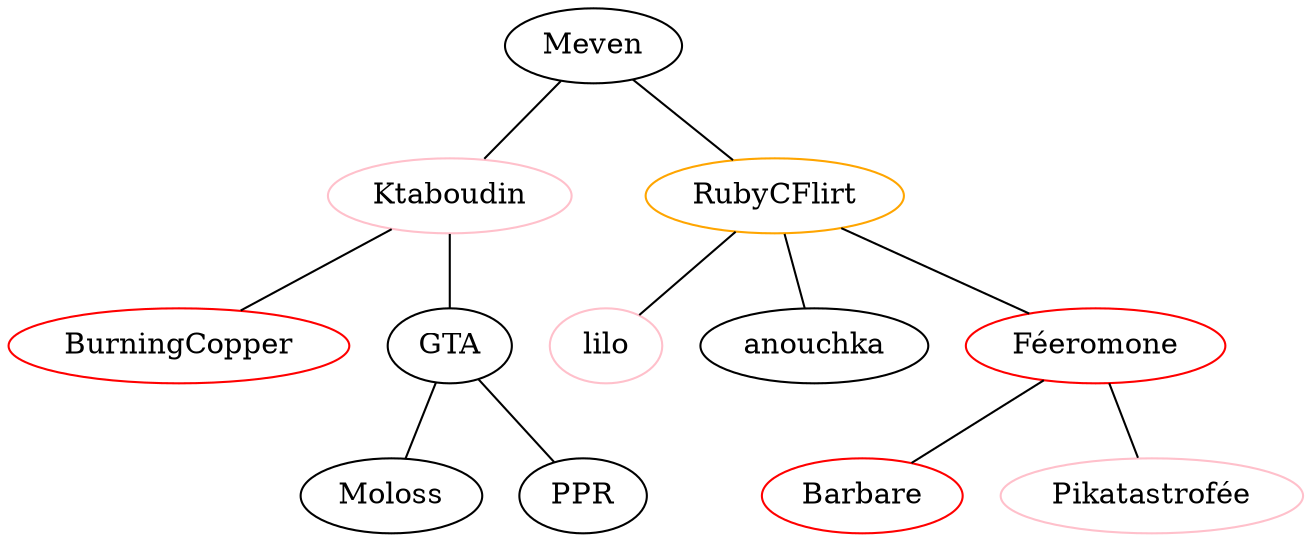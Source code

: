 graph Falmily {
    // list of names
    meven [label="Meven", color="black", fillcolor="blue"];
      alix [label="Ktaboudin", color="pink"];
        iris [label="BurningCopper", color="red"];
        camille [label="GTA", color="black", fillcolor="blue"];
          julien [label="Moloss", color="black", fillcolor="blue"];
          chabal [label="PPR", color="black", fillcolor="blue"];
      chris [label="RubyCFlirt", color="orange"];
        lilo [label="lilo", color="pink"];
        anouchka [label="anouchka"];
        benoit [label="Féeromone", color="red", fillcolor="green"];
          barbare [label="Barbare", color="red"];
          marvin [label="Pikatastrofée", color="pink"];
    
    
    /*
    ** List of patronage links
    */

    // Meven's graph
    meven -- alix;
      alix -- iris;
      alix -- camille;
        camille -- julien;
        camille -- chabal;
    meven -- chris;
      chris -- anouchka;
      chris -- lilo;
      chris -- benoit;
        benoit -- barbare;
        benoit -- marvin;
}
